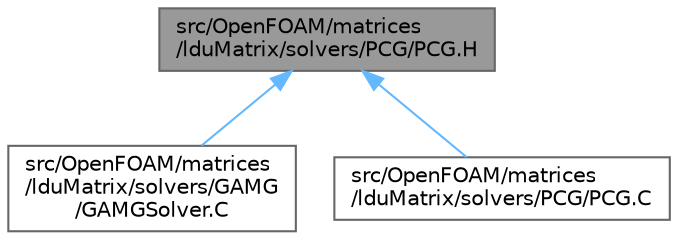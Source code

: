 digraph "src/OpenFOAM/matrices/lduMatrix/solvers/PCG/PCG.H"
{
 // LATEX_PDF_SIZE
  bgcolor="transparent";
  edge [fontname=Helvetica,fontsize=10,labelfontname=Helvetica,labelfontsize=10];
  node [fontname=Helvetica,fontsize=10,shape=box,height=0.2,width=0.4];
  Node1 [id="Node000001",label="src/OpenFOAM/matrices\l/lduMatrix/solvers/PCG/PCG.H",height=0.2,width=0.4,color="gray40", fillcolor="grey60", style="filled", fontcolor="black",tooltip=" "];
  Node1 -> Node2 [id="edge1_Node000001_Node000002",dir="back",color="steelblue1",style="solid",tooltip=" "];
  Node2 [id="Node000002",label="src/OpenFOAM/matrices\l/lduMatrix/solvers/GAMG\l/GAMGSolver.C",height=0.2,width=0.4,color="grey40", fillcolor="white", style="filled",URL="$GAMGSolver_8C.html",tooltip=" "];
  Node1 -> Node3 [id="edge2_Node000001_Node000003",dir="back",color="steelblue1",style="solid",tooltip=" "];
  Node3 [id="Node000003",label="src/OpenFOAM/matrices\l/lduMatrix/solvers/PCG/PCG.C",height=0.2,width=0.4,color="grey40", fillcolor="white", style="filled",URL="$PCG_8C.html",tooltip=" "];
}
